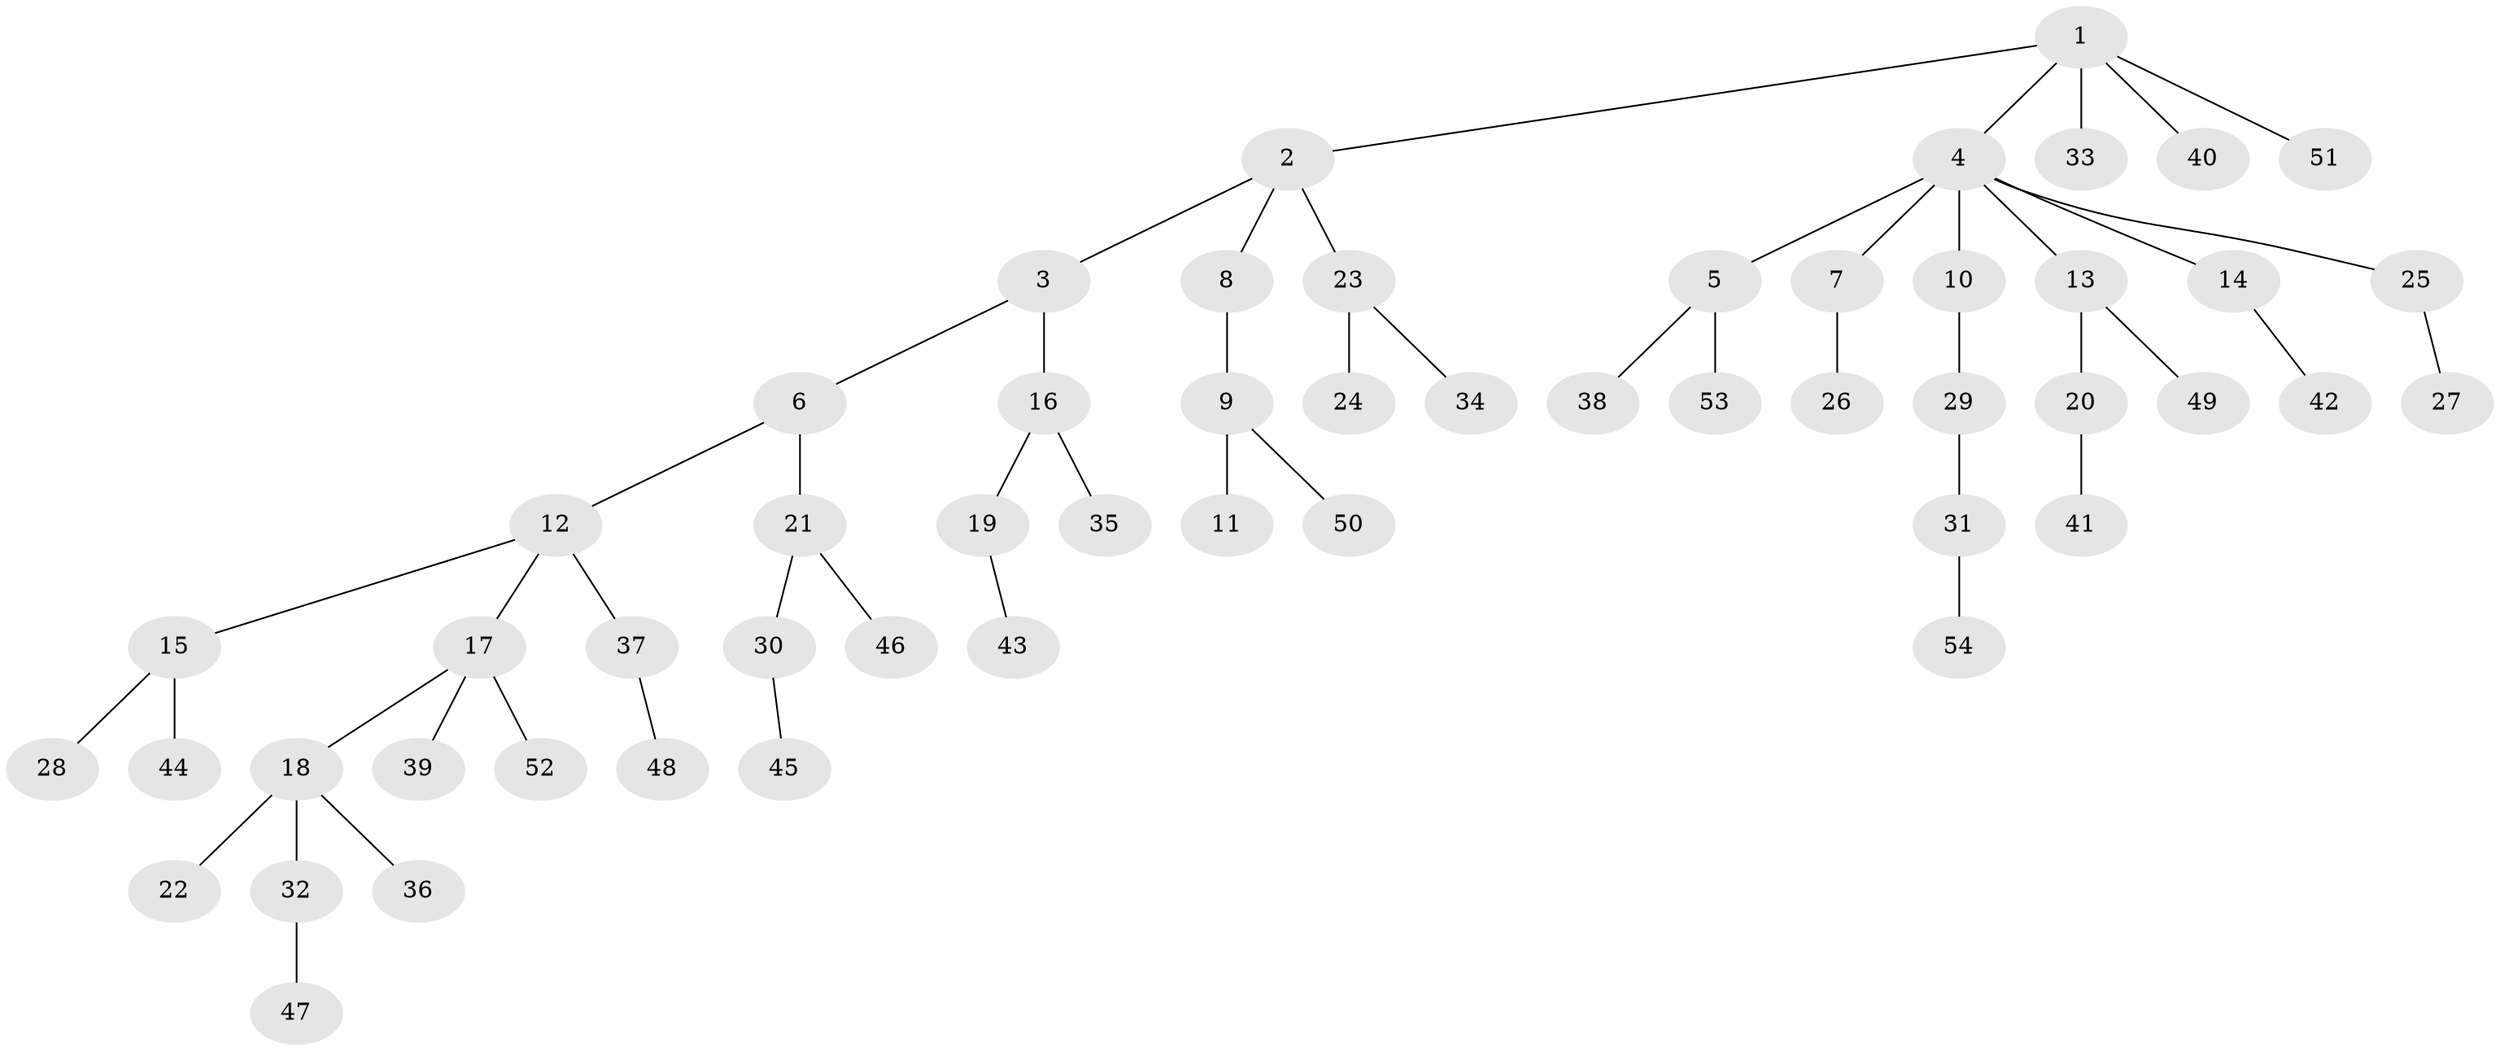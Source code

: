 // Generated by graph-tools (version 1.1) at 2025/36/03/09/25 02:36:49]
// undirected, 54 vertices, 53 edges
graph export_dot {
graph [start="1"]
  node [color=gray90,style=filled];
  1;
  2;
  3;
  4;
  5;
  6;
  7;
  8;
  9;
  10;
  11;
  12;
  13;
  14;
  15;
  16;
  17;
  18;
  19;
  20;
  21;
  22;
  23;
  24;
  25;
  26;
  27;
  28;
  29;
  30;
  31;
  32;
  33;
  34;
  35;
  36;
  37;
  38;
  39;
  40;
  41;
  42;
  43;
  44;
  45;
  46;
  47;
  48;
  49;
  50;
  51;
  52;
  53;
  54;
  1 -- 2;
  1 -- 4;
  1 -- 33;
  1 -- 40;
  1 -- 51;
  2 -- 3;
  2 -- 8;
  2 -- 23;
  3 -- 6;
  3 -- 16;
  4 -- 5;
  4 -- 7;
  4 -- 10;
  4 -- 13;
  4 -- 14;
  4 -- 25;
  5 -- 38;
  5 -- 53;
  6 -- 12;
  6 -- 21;
  7 -- 26;
  8 -- 9;
  9 -- 11;
  9 -- 50;
  10 -- 29;
  12 -- 15;
  12 -- 17;
  12 -- 37;
  13 -- 20;
  13 -- 49;
  14 -- 42;
  15 -- 28;
  15 -- 44;
  16 -- 19;
  16 -- 35;
  17 -- 18;
  17 -- 39;
  17 -- 52;
  18 -- 22;
  18 -- 32;
  18 -- 36;
  19 -- 43;
  20 -- 41;
  21 -- 30;
  21 -- 46;
  23 -- 24;
  23 -- 34;
  25 -- 27;
  29 -- 31;
  30 -- 45;
  31 -- 54;
  32 -- 47;
  37 -- 48;
}
